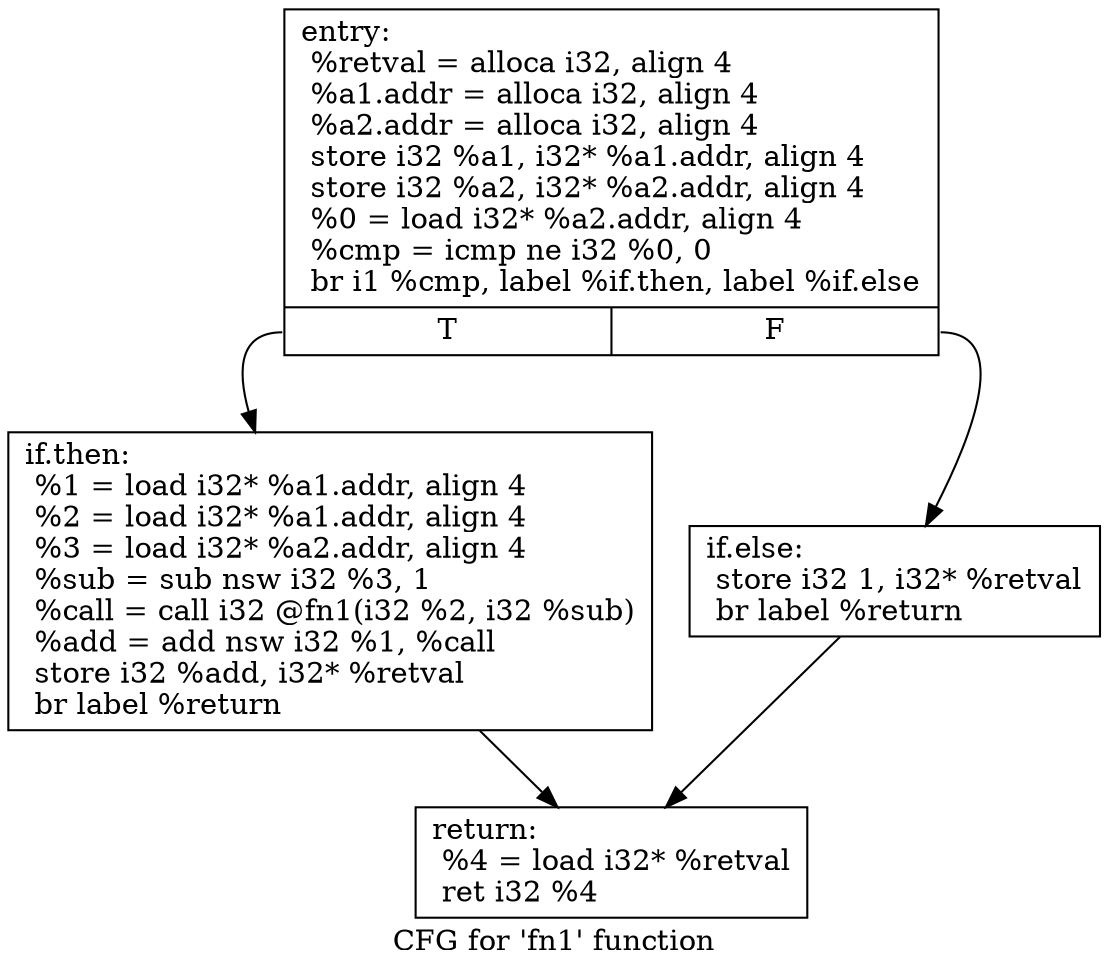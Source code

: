 digraph "CFG for 'fn1' function" {
	label="CFG for 'fn1' function";

	Node0x600063a60 [shape=record,label="{entry:\l  %retval = alloca i32, align 4\l  %a1.addr = alloca i32, align 4\l  %a2.addr = alloca i32, align 4\l  store i32 %a1, i32* %a1.addr, align 4\l  store i32 %a2, i32* %a2.addr, align 4\l  %0 = load i32* %a2.addr, align 4\l  %cmp = icmp ne i32 %0, 0\l  br i1 %cmp, label %if.then, label %if.else\l|{<s0>T|<s1>F}}"];
	Node0x600063a60:s0 -> Node0x600063ed0;
	Node0x600063a60:s1 -> Node0x600063ff0;
	Node0x600063ed0 [shape=record,label="{if.then:                                          \l  %1 = load i32* %a1.addr, align 4\l  %2 = load i32* %a1.addr, align 4\l  %3 = load i32* %a2.addr, align 4\l  %sub = sub nsw i32 %3, 1\l  %call = call i32 @fn1(i32 %2, i32 %sub)\l  %add = add nsw i32 %1, %call\l  store i32 %add, i32* %retval\l  br label %return\l}"];
	Node0x600063ed0 -> Node0x6000645a0;
	Node0x600063ff0 [shape=record,label="{if.else:                                          \l  store i32 1, i32* %retval\l  br label %return\l}"];
	Node0x600063ff0 -> Node0x6000645a0;
	Node0x6000645a0 [shape=record,label="{return:                                           \l  %4 = load i32* %retval\l  ret i32 %4\l}"];
}

